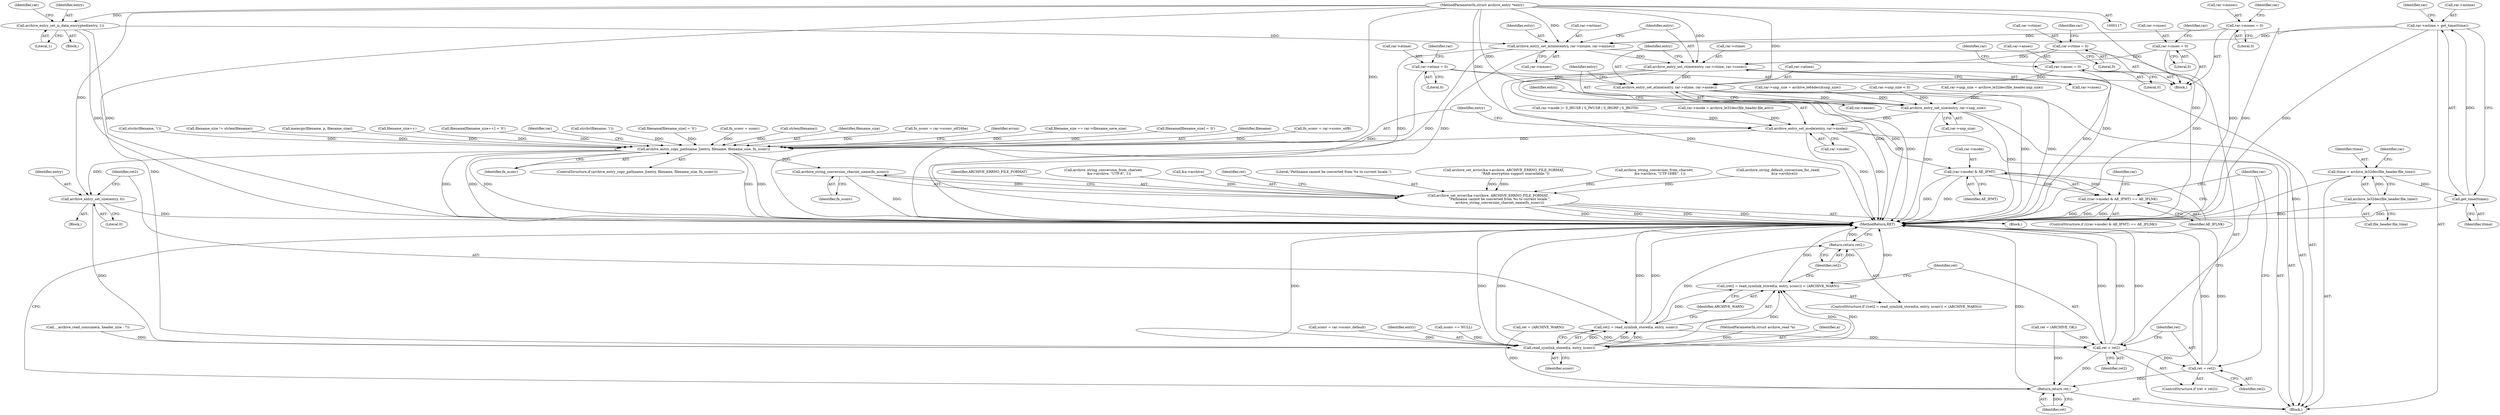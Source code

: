 digraph "0_libarchive_bfcfe6f04ed20db2504db8a254d1f40a1d84eb28_0@pointer" {
"1001655" [label="(Call,archive_entry_set_atime(entry, rar->atime, rar->ansec))"];
"1001647" [label="(Call,archive_entry_set_ctime(entry, rar->ctime, rar->cnsec))"];
"1001639" [label="(Call,archive_entry_set_mtime(entry, rar->mtime, rar->mnsec))"];
"1000463" [label="(Call,archive_entry_set_is_data_encrypted(entry, 1))"];
"1000119" [label="(MethodParameterIn,struct archive_entry *entry)"];
"1000442" [label="(Call,rar->mtime = get_time(ttime))"];
"1000446" [label="(Call,get_time(ttime))"];
"1000436" [label="(Call,ttime = archive_le32dec(file_header.file_time))"];
"1000438" [label="(Call,archive_le32dec(file_header.file_time))"];
"1000339" [label="(Call,rar->mnsec = 0)"];
"1000324" [label="(Call,rar->ctime = 0)"];
"1000329" [label="(Call,rar->cnsec = 0)"];
"1000314" [label="(Call,rar->atime = 0)"];
"1000319" [label="(Call,rar->ansec = 0)"];
"1001663" [label="(Call,archive_entry_set_size(entry, rar->unp_size))"];
"1001668" [label="(Call,archive_entry_set_mode(entry, rar->mode))"];
"1001674" [label="(Call,archive_entry_copy_pathname_l(entry, filename, filename_size, fn_sconv))"];
"1001701" [label="(Call,archive_string_conversion_charset_name(fn_sconv))"];
"1001694" [label="(Call,archive_set_error(&a->archive, ARCHIVE_ERRNO_FILE_FORMAT,\n                      \"Pathname cannot be converted from %s to current locale.\",\n                      archive_string_conversion_charset_name(fn_sconv)))"];
"1001720" [label="(Call,archive_entry_set_size(entry, 0))"];
"1001727" [label="(Call,read_symlink_stored(a, entry, sconv))"];
"1001724" [label="(Call,(ret2 = read_symlink_stored(a, entry, sconv)) < (ARCHIVE_WARN))"];
"1001725" [label="(Call,ret2 = read_symlink_stored(a, entry, sconv))"];
"1001732" [label="(Return,return ret2;)"];
"1001735" [label="(Call,ret > ret2)"];
"1001738" [label="(Call,ret = ret2)"];
"1001752" [label="(Return,return ret;)"];
"1001708" [label="(Call,(rar->mode) & AE_IFMT)"];
"1001707" [label="(Call,((rar->mode) & AE_IFMT) == AE_IFLNK)"];
"1001737" [label="(Identifier,ret2)"];
"1001657" [label="(Call,rar->atime)"];
"1000340" [label="(Call,rar->mnsec)"];
"1000443" [label="(Call,rar->mtime)"];
"1000438" [label="(Call,archive_le32dec(file_header.file_time))"];
"1001498" [label="(Call,rar->mode = archive_le32dec(file_header.file_attr))"];
"1000450" [label="(Identifier,rar)"];
"1001707" [label="(Call,((rar->mode) & AE_IFMT) == AE_IFLNK)"];
"1001067" [label="(Call,strchr(filename, '\\'))"];
"1000717" [label="(Call,filename_size != strlen(filename))"];
"1000314" [label="(Call,rar->atime = 0)"];
"1001652" [label="(Call,rar->cnsec)"];
"1001739" [label="(Identifier,ret)"];
"1000263" [label="(Block,)"];
"1001703" [label="(Call,ret = (ARCHIVE_WARN))"];
"1000436" [label="(Call,ttime = archive_le32dec(file_header.file_time))"];
"1001483" [label="(Call,rar->mode |= S_IRUSR | S_IWUSR | S_IRGRP | S_IROTH)"];
"1000321" [label="(Identifier,rar)"];
"1001674" [label="(Call,archive_entry_copy_pathname_l(entry, filename, filename_size, fn_sconv))"];
"1000320" [label="(Call,rar->ansec)"];
"1000700" [label="(Call,memcpy(filename, p, filename_size))"];
"1000447" [label="(Identifier,ttime)"];
"1001670" [label="(Call,rar->mode)"];
"1000463" [label="(Call,archive_entry_set_is_data_encrypted(entry, 1))"];
"1000446" [label="(Call,get_time(ttime))"];
"1000331" [label="(Identifier,rar)"];
"1001720" [label="(Call,archive_entry_set_size(entry, 0))"];
"1001740" [label="(Identifier,ret2)"];
"1000121" [label="(Block,)"];
"1001694" [label="(Call,archive_set_error(&a->archive, ARCHIVE_ERRNO_FILE_FORMAT,\n                      \"Pathname cannot be converted from %s to current locale.\",\n                      archive_string_conversion_charset_name(fn_sconv)))"];
"1001699" [label="(Identifier,ARCHIVE_ERRNO_FILE_FORMAT)"];
"1001664" [label="(Identifier,entry)"];
"1001709" [label="(Call,rar->mode)"];
"1001754" [label="(MethodReturn,RET)"];
"1000944" [label="(Call,filename_size++)"];
"1000439" [label="(Call,file_header.file_time)"];
"1001735" [label="(Call,ret > ret2)"];
"1001656" [label="(Identifier,entry)"];
"1000442" [label="(Call,rar->mtime = get_time(ttime))"];
"1000522" [label="(Call,rar->unp_size = archive_le64dec(&unp_size))"];
"1001639" [label="(Call,archive_entry_set_mtime(entry, rar->mtime, rar->mnsec))"];
"1000319" [label="(Call,rar->ansec = 0)"];
"1000326" [label="(Identifier,rar)"];
"1001678" [label="(Identifier,fn_sconv)"];
"1000941" [label="(Call,filename[filename_size++] = '\0')"];
"1001710" [label="(Identifier,rar)"];
"1000743" [label="(Call,strlen(filename))"];
"1001677" [label="(Identifier,filename_size)"];
"1001722" [label="(Literal,0)"];
"1000315" [label="(Call,rar->atime)"];
"1001023" [label="(Call,archive_string_conversion_from_charset(\n           &a->archive, \"UTF-8\", 1))"];
"1000978" [label="(Call,fn_sconv = rar->sconv_utf16be)"];
"1001734" [label="(ControlStructure,if (ret > ret2))"];
"1000328" [label="(Literal,0)"];
"1001706" [label="(ControlStructure,if (((rar->mode) & AE_IFMT) == AE_IFLNK))"];
"1001682" [label="(Identifier,errno)"];
"1001695" [label="(Call,&a->archive)"];
"1000333" [label="(Literal,0)"];
"1001724" [label="(Call,(ret2 = read_symlink_stored(a, entry, sconv)) < (ARCHIVE_WARN))"];
"1001721" [label="(Identifier,entry)"];
"1000318" [label="(Literal,0)"];
"1001663" [label="(Call,archive_entry_set_size(entry, rar->unp_size))"];
"1000343" [label="(Literal,0)"];
"1001704" [label="(Identifier,ret)"];
"1001738" [label="(Call,ret = ret2)"];
"1001723" [label="(ControlStructure,if ((ret2 = read_symlink_stored(a, entry, sconv)) < (ARCHIVE_WARN)))"];
"1001713" [label="(Identifier,AE_IFLNK)"];
"1001665" [label="(Call,rar->unp_size)"];
"1000140" [label="(Call,ret = (ARCHIVE_OK))"];
"1000324" [label="(Call,rar->ctime = 0)"];
"1001655" [label="(Call,archive_entry_set_atime(entry, rar->atime, rar->ansec))"];
"1000554" [label="(Call,rar->unp_size < 0)"];
"1000325" [label="(Call,rar->ctime)"];
"1001700" [label="(Literal,\"Pathname cannot be converted from %s to current locale.\")"];
"1001641" [label="(Call,rar->mtime)"];
"1000539" [label="(Call,rar->unp_size = archive_le32dec(file_header.unp_size))"];
"1000118" [label="(MethodParameterIn,struct archive_read *a)"];
"1001708" [label="(Call,(rar->mode) & AE_IFMT)"];
"1001730" [label="(Identifier,sconv)"];
"1001728" [label="(Identifier,a)"];
"1000465" [label="(Literal,1)"];
"1001731" [label="(Identifier,ARCHIVE_WARN)"];
"1000119" [label="(MethodParameterIn,struct archive_entry *entry)"];
"1000468" [label="(Identifier,rar)"];
"1000471" [label="(Call,archive_set_error(&a->archive, ARCHIVE_ERRNO_FILE_FORMAT,\n                      \"RAR encryption support unavailable.\"))"];
"1001084" [label="(Call,filename_size == rar->filename_save_size)"];
"1001644" [label="(Call,rar->mnsec)"];
"1000339" [label="(Call,rar->mnsec = 0)"];
"1001736" [label="(Identifier,ret)"];
"1000947" [label="(Call,filename[filename_size] = '\0')"];
"1001679" [label="(Block,)"];
"1001407" [label="(Call,__archive_read_consume(a, header_size - 7))"];
"1001717" [label="(Identifier,rar)"];
"1000444" [label="(Identifier,rar)"];
"1001714" [label="(Block,)"];
"1001732" [label="(Return,return ret2;)"];
"1000346" [label="(Identifier,rar)"];
"1000464" [label="(Identifier,entry)"];
"1000330" [label="(Call,rar->cnsec)"];
"1001752" [label="(Return,return ret;)"];
"1001753" [label="(Identifier,ret)"];
"1000963" [label="(Call,archive_string_conversion_from_charset(\n           &a->archive, \"UTF-16BE\", 1))"];
"1001676" [label="(Identifier,filename)"];
"1001038" [label="(Call,fn_sconv = rar->sconv_utf8)"];
"1001733" [label="(Identifier,ret2)"];
"1001675" [label="(Identifier,entry)"];
"1000329" [label="(Call,rar->cnsec = 0)"];
"1000183" [label="(Call,sconv = rar->sconv_default)"];
"1000462" [label="(Block,)"];
"1000336" [label="(Identifier,rar)"];
"1001702" [label="(Identifier,fn_sconv)"];
"1001729" [label="(Identifier,entry)"];
"1001744" [label="(Identifier,rar)"];
"1001047" [label="(Call,strchr(filename, '\\'))"];
"1000437" [label="(Identifier,ttime)"];
"1001725" [label="(Call,ret2 = read_symlink_stored(a, entry, sconv))"];
"1000323" [label="(Literal,0)"];
"1001640" [label="(Identifier,entry)"];
"1001669" [label="(Identifier,entry)"];
"1001727" [label="(Call,read_symlink_stored(a, entry, sconv))"];
"1001668" [label="(Call,archive_entry_set_mode(entry, rar->mode))"];
"1000159" [label="(Call,sconv == NULL)"];
"1001648" [label="(Identifier,entry)"];
"1001712" [label="(Identifier,AE_IFMT)"];
"1001660" [label="(Call,rar->ansec)"];
"1000704" [label="(Call,filename[filename_size] = '\0')"];
"1001647" [label="(Call,archive_entry_set_ctime(entry, rar->ctime, rar->cnsec))"];
"1001649" [label="(Call,rar->ctime)"];
"1001060" [label="(Call,fn_sconv = sconv)"];
"1000173" [label="(Call,archive_string_default_conversion_for_read(\n            &(a->archive)))"];
"1001701" [label="(Call,archive_string_conversion_charset_name(fn_sconv))"];
"1001726" [label="(Identifier,ret2)"];
"1001673" [label="(ControlStructure,if (archive_entry_copy_pathname_l(entry, filename, filename_size, fn_sconv)))"];
"1001655" -> "1000121"  [label="AST: "];
"1001655" -> "1001660"  [label="CFG: "];
"1001656" -> "1001655"  [label="AST: "];
"1001657" -> "1001655"  [label="AST: "];
"1001660" -> "1001655"  [label="AST: "];
"1001664" -> "1001655"  [label="CFG: "];
"1001655" -> "1001754"  [label="DDG: "];
"1001655" -> "1001754"  [label="DDG: "];
"1001655" -> "1001754"  [label="DDG: "];
"1001647" -> "1001655"  [label="DDG: "];
"1000119" -> "1001655"  [label="DDG: "];
"1000314" -> "1001655"  [label="DDG: "];
"1000319" -> "1001655"  [label="DDG: "];
"1001655" -> "1001663"  [label="DDG: "];
"1001647" -> "1000121"  [label="AST: "];
"1001647" -> "1001652"  [label="CFG: "];
"1001648" -> "1001647"  [label="AST: "];
"1001649" -> "1001647"  [label="AST: "];
"1001652" -> "1001647"  [label="AST: "];
"1001656" -> "1001647"  [label="CFG: "];
"1001647" -> "1001754"  [label="DDG: "];
"1001647" -> "1001754"  [label="DDG: "];
"1001647" -> "1001754"  [label="DDG: "];
"1001639" -> "1001647"  [label="DDG: "];
"1000119" -> "1001647"  [label="DDG: "];
"1000324" -> "1001647"  [label="DDG: "];
"1000329" -> "1001647"  [label="DDG: "];
"1001639" -> "1000121"  [label="AST: "];
"1001639" -> "1001644"  [label="CFG: "];
"1001640" -> "1001639"  [label="AST: "];
"1001641" -> "1001639"  [label="AST: "];
"1001644" -> "1001639"  [label="AST: "];
"1001648" -> "1001639"  [label="CFG: "];
"1001639" -> "1001754"  [label="DDG: "];
"1001639" -> "1001754"  [label="DDG: "];
"1001639" -> "1001754"  [label="DDG: "];
"1000463" -> "1001639"  [label="DDG: "];
"1000119" -> "1001639"  [label="DDG: "];
"1000442" -> "1001639"  [label="DDG: "];
"1000339" -> "1001639"  [label="DDG: "];
"1000463" -> "1000462"  [label="AST: "];
"1000463" -> "1000465"  [label="CFG: "];
"1000464" -> "1000463"  [label="AST: "];
"1000465" -> "1000463"  [label="AST: "];
"1000468" -> "1000463"  [label="CFG: "];
"1000463" -> "1001754"  [label="DDG: "];
"1000463" -> "1001754"  [label="DDG: "];
"1000119" -> "1000463"  [label="DDG: "];
"1000119" -> "1000117"  [label="AST: "];
"1000119" -> "1001754"  [label="DDG: "];
"1000119" -> "1001663"  [label="DDG: "];
"1000119" -> "1001668"  [label="DDG: "];
"1000119" -> "1001674"  [label="DDG: "];
"1000119" -> "1001720"  [label="DDG: "];
"1000119" -> "1001727"  [label="DDG: "];
"1000442" -> "1000121"  [label="AST: "];
"1000442" -> "1000446"  [label="CFG: "];
"1000443" -> "1000442"  [label="AST: "];
"1000446" -> "1000442"  [label="AST: "];
"1000450" -> "1000442"  [label="CFG: "];
"1000442" -> "1001754"  [label="DDG: "];
"1000442" -> "1001754"  [label="DDG: "];
"1000446" -> "1000442"  [label="DDG: "];
"1000446" -> "1000447"  [label="CFG: "];
"1000447" -> "1000446"  [label="AST: "];
"1000446" -> "1001754"  [label="DDG: "];
"1000436" -> "1000446"  [label="DDG: "];
"1000436" -> "1000121"  [label="AST: "];
"1000436" -> "1000438"  [label="CFG: "];
"1000437" -> "1000436"  [label="AST: "];
"1000438" -> "1000436"  [label="AST: "];
"1000444" -> "1000436"  [label="CFG: "];
"1000436" -> "1001754"  [label="DDG: "];
"1000438" -> "1000436"  [label="DDG: "];
"1000438" -> "1000439"  [label="CFG: "];
"1000439" -> "1000438"  [label="AST: "];
"1000438" -> "1001754"  [label="DDG: "];
"1000339" -> "1000263"  [label="AST: "];
"1000339" -> "1000343"  [label="CFG: "];
"1000340" -> "1000339"  [label="AST: "];
"1000343" -> "1000339"  [label="AST: "];
"1000346" -> "1000339"  [label="CFG: "];
"1000339" -> "1001754"  [label="DDG: "];
"1000324" -> "1000263"  [label="AST: "];
"1000324" -> "1000328"  [label="CFG: "];
"1000325" -> "1000324"  [label="AST: "];
"1000328" -> "1000324"  [label="AST: "];
"1000331" -> "1000324"  [label="CFG: "];
"1000324" -> "1001754"  [label="DDG: "];
"1000329" -> "1000263"  [label="AST: "];
"1000329" -> "1000333"  [label="CFG: "];
"1000330" -> "1000329"  [label="AST: "];
"1000333" -> "1000329"  [label="AST: "];
"1000336" -> "1000329"  [label="CFG: "];
"1000329" -> "1001754"  [label="DDG: "];
"1000314" -> "1000263"  [label="AST: "];
"1000314" -> "1000318"  [label="CFG: "];
"1000315" -> "1000314"  [label="AST: "];
"1000318" -> "1000314"  [label="AST: "];
"1000321" -> "1000314"  [label="CFG: "];
"1000314" -> "1001754"  [label="DDG: "];
"1000319" -> "1000263"  [label="AST: "];
"1000319" -> "1000323"  [label="CFG: "];
"1000320" -> "1000319"  [label="AST: "];
"1000323" -> "1000319"  [label="AST: "];
"1000326" -> "1000319"  [label="CFG: "];
"1000319" -> "1001754"  [label="DDG: "];
"1001663" -> "1000121"  [label="AST: "];
"1001663" -> "1001665"  [label="CFG: "];
"1001664" -> "1001663"  [label="AST: "];
"1001665" -> "1001663"  [label="AST: "];
"1001669" -> "1001663"  [label="CFG: "];
"1001663" -> "1001754"  [label="DDG: "];
"1001663" -> "1001754"  [label="DDG: "];
"1000539" -> "1001663"  [label="DDG: "];
"1000554" -> "1001663"  [label="DDG: "];
"1000522" -> "1001663"  [label="DDG: "];
"1001663" -> "1001668"  [label="DDG: "];
"1001668" -> "1000121"  [label="AST: "];
"1001668" -> "1001670"  [label="CFG: "];
"1001669" -> "1001668"  [label="AST: "];
"1001670" -> "1001668"  [label="AST: "];
"1001675" -> "1001668"  [label="CFG: "];
"1001668" -> "1001754"  [label="DDG: "];
"1001668" -> "1001754"  [label="DDG: "];
"1001498" -> "1001668"  [label="DDG: "];
"1001483" -> "1001668"  [label="DDG: "];
"1001668" -> "1001674"  [label="DDG: "];
"1001668" -> "1001708"  [label="DDG: "];
"1001674" -> "1001673"  [label="AST: "];
"1001674" -> "1001678"  [label="CFG: "];
"1001675" -> "1001674"  [label="AST: "];
"1001676" -> "1001674"  [label="AST: "];
"1001677" -> "1001674"  [label="AST: "];
"1001678" -> "1001674"  [label="AST: "];
"1001682" -> "1001674"  [label="CFG: "];
"1001710" -> "1001674"  [label="CFG: "];
"1001674" -> "1001754"  [label="DDG: "];
"1001674" -> "1001754"  [label="DDG: "];
"1001674" -> "1001754"  [label="DDG: "];
"1001674" -> "1001754"  [label="DDG: "];
"1001674" -> "1001754"  [label="DDG: "];
"1000941" -> "1001674"  [label="DDG: "];
"1001047" -> "1001674"  [label="DDG: "];
"1000947" -> "1001674"  [label="DDG: "];
"1000704" -> "1001674"  [label="DDG: "];
"1001067" -> "1001674"  [label="DDG: "];
"1000743" -> "1001674"  [label="DDG: "];
"1000944" -> "1001674"  [label="DDG: "];
"1001084" -> "1001674"  [label="DDG: "];
"1000717" -> "1001674"  [label="DDG: "];
"1000700" -> "1001674"  [label="DDG: "];
"1001060" -> "1001674"  [label="DDG: "];
"1000978" -> "1001674"  [label="DDG: "];
"1001038" -> "1001674"  [label="DDG: "];
"1001674" -> "1001701"  [label="DDG: "];
"1001674" -> "1001720"  [label="DDG: "];
"1001701" -> "1001694"  [label="AST: "];
"1001701" -> "1001702"  [label="CFG: "];
"1001702" -> "1001701"  [label="AST: "];
"1001694" -> "1001701"  [label="CFG: "];
"1001701" -> "1001754"  [label="DDG: "];
"1001701" -> "1001694"  [label="DDG: "];
"1001694" -> "1001679"  [label="AST: "];
"1001695" -> "1001694"  [label="AST: "];
"1001699" -> "1001694"  [label="AST: "];
"1001700" -> "1001694"  [label="AST: "];
"1001704" -> "1001694"  [label="CFG: "];
"1001694" -> "1001754"  [label="DDG: "];
"1001694" -> "1001754"  [label="DDG: "];
"1001694" -> "1001754"  [label="DDG: "];
"1001694" -> "1001754"  [label="DDG: "];
"1001023" -> "1001694"  [label="DDG: "];
"1000471" -> "1001694"  [label="DDG: "];
"1000471" -> "1001694"  [label="DDG: "];
"1000963" -> "1001694"  [label="DDG: "];
"1000173" -> "1001694"  [label="DDG: "];
"1001720" -> "1001714"  [label="AST: "];
"1001720" -> "1001722"  [label="CFG: "];
"1001721" -> "1001720"  [label="AST: "];
"1001722" -> "1001720"  [label="AST: "];
"1001726" -> "1001720"  [label="CFG: "];
"1001720" -> "1001754"  [label="DDG: "];
"1001720" -> "1001727"  [label="DDG: "];
"1001727" -> "1001725"  [label="AST: "];
"1001727" -> "1001730"  [label="CFG: "];
"1001728" -> "1001727"  [label="AST: "];
"1001729" -> "1001727"  [label="AST: "];
"1001730" -> "1001727"  [label="AST: "];
"1001725" -> "1001727"  [label="CFG: "];
"1001727" -> "1001754"  [label="DDG: "];
"1001727" -> "1001754"  [label="DDG: "];
"1001727" -> "1001754"  [label="DDG: "];
"1001727" -> "1001724"  [label="DDG: "];
"1001727" -> "1001724"  [label="DDG: "];
"1001727" -> "1001724"  [label="DDG: "];
"1001727" -> "1001725"  [label="DDG: "];
"1001727" -> "1001725"  [label="DDG: "];
"1001727" -> "1001725"  [label="DDG: "];
"1001407" -> "1001727"  [label="DDG: "];
"1000118" -> "1001727"  [label="DDG: "];
"1000159" -> "1001727"  [label="DDG: "];
"1000183" -> "1001727"  [label="DDG: "];
"1001724" -> "1001723"  [label="AST: "];
"1001724" -> "1001731"  [label="CFG: "];
"1001725" -> "1001724"  [label="AST: "];
"1001731" -> "1001724"  [label="AST: "];
"1001733" -> "1001724"  [label="CFG: "];
"1001736" -> "1001724"  [label="CFG: "];
"1001724" -> "1001754"  [label="DDG: "];
"1001724" -> "1001754"  [label="DDG: "];
"1001725" -> "1001724"  [label="DDG: "];
"1001726" -> "1001725"  [label="AST: "];
"1001731" -> "1001725"  [label="CFG: "];
"1001725" -> "1001754"  [label="DDG: "];
"1001725" -> "1001754"  [label="DDG: "];
"1001725" -> "1001732"  [label="DDG: "];
"1001725" -> "1001735"  [label="DDG: "];
"1001732" -> "1001723"  [label="AST: "];
"1001732" -> "1001733"  [label="CFG: "];
"1001733" -> "1001732"  [label="AST: "];
"1001754" -> "1001732"  [label="CFG: "];
"1001732" -> "1001754"  [label="DDG: "];
"1001733" -> "1001732"  [label="DDG: "];
"1001735" -> "1001734"  [label="AST: "];
"1001735" -> "1001737"  [label="CFG: "];
"1001736" -> "1001735"  [label="AST: "];
"1001737" -> "1001735"  [label="AST: "];
"1001739" -> "1001735"  [label="CFG: "];
"1001744" -> "1001735"  [label="CFG: "];
"1001735" -> "1001754"  [label="DDG: "];
"1001735" -> "1001754"  [label="DDG: "];
"1001735" -> "1001754"  [label="DDG: "];
"1000140" -> "1001735"  [label="DDG: "];
"1001703" -> "1001735"  [label="DDG: "];
"1001735" -> "1001738"  [label="DDG: "];
"1001735" -> "1001752"  [label="DDG: "];
"1001738" -> "1001734"  [label="AST: "];
"1001738" -> "1001740"  [label="CFG: "];
"1001739" -> "1001738"  [label="AST: "];
"1001740" -> "1001738"  [label="AST: "];
"1001744" -> "1001738"  [label="CFG: "];
"1001738" -> "1001754"  [label="DDG: "];
"1001738" -> "1001754"  [label="DDG: "];
"1001738" -> "1001752"  [label="DDG: "];
"1001752" -> "1000121"  [label="AST: "];
"1001752" -> "1001753"  [label="CFG: "];
"1001753" -> "1001752"  [label="AST: "];
"1001754" -> "1001752"  [label="CFG: "];
"1001752" -> "1001754"  [label="DDG: "];
"1001753" -> "1001752"  [label="DDG: "];
"1000140" -> "1001752"  [label="DDG: "];
"1001703" -> "1001752"  [label="DDG: "];
"1001708" -> "1001707"  [label="AST: "];
"1001708" -> "1001712"  [label="CFG: "];
"1001709" -> "1001708"  [label="AST: "];
"1001712" -> "1001708"  [label="AST: "];
"1001713" -> "1001708"  [label="CFG: "];
"1001708" -> "1001754"  [label="DDG: "];
"1001708" -> "1001754"  [label="DDG: "];
"1001708" -> "1001707"  [label="DDG: "];
"1001708" -> "1001707"  [label="DDG: "];
"1001707" -> "1001706"  [label="AST: "];
"1001707" -> "1001713"  [label="CFG: "];
"1001713" -> "1001707"  [label="AST: "];
"1001717" -> "1001707"  [label="CFG: "];
"1001744" -> "1001707"  [label="CFG: "];
"1001707" -> "1001754"  [label="DDG: "];
"1001707" -> "1001754"  [label="DDG: "];
"1001707" -> "1001754"  [label="DDG: "];
}
